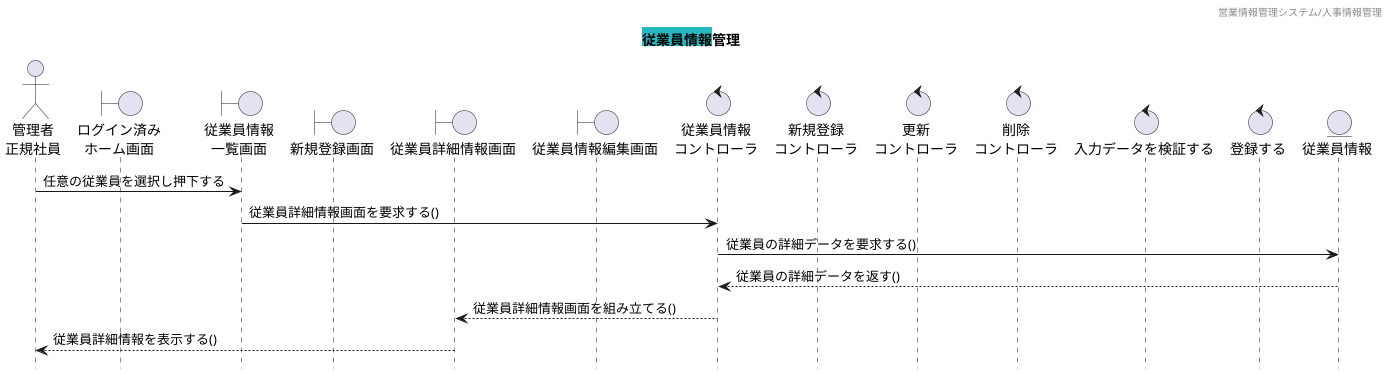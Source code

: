 @startuml シーケンス図

hide footbox
header 営業情報管理システム/人事情報管理
title <back:#25b7c0>従業員情報</back>管理

actor "管理者\n正規社員" as Act
boundary "ログイン済み\nホーム画面" as HomeSc
boundary "従業員情報\n一覧画面" as StaffListSc
boundary "新規登録画面" as RegiSc
boundary "従業員詳細情報画面" as StaffSc
boundary "従業員情報編集画面" as UpdateSc
control "従業員情報\nコントローラ" as StaffCl
control "新規登録\nコントローラ" as RegiCl
control "更新\nコントローラ" as UpdateCl
control "削除\nコントローラ" as DeleteCl
control "入力データを検証する" as JudgeCl

control "登録する" as Regi
entity "従業員情報" as StaffDB



Act -> StaffListSc : 任意の従業員を選択し押下する
StaffListSc -> StaffCl : 従業員詳細情報画面を要求する()
StaffCl -> StaffDB : 従業員の詳細データを要求する()
StaffCl <-- StaffDB : 従業員の詳細データを返す()
StaffSc <-- StaffCl : 従業員詳細情報画面を組み立てる()
Act <-- StaffSc : 従業員詳細情報を表示する()

@enduml